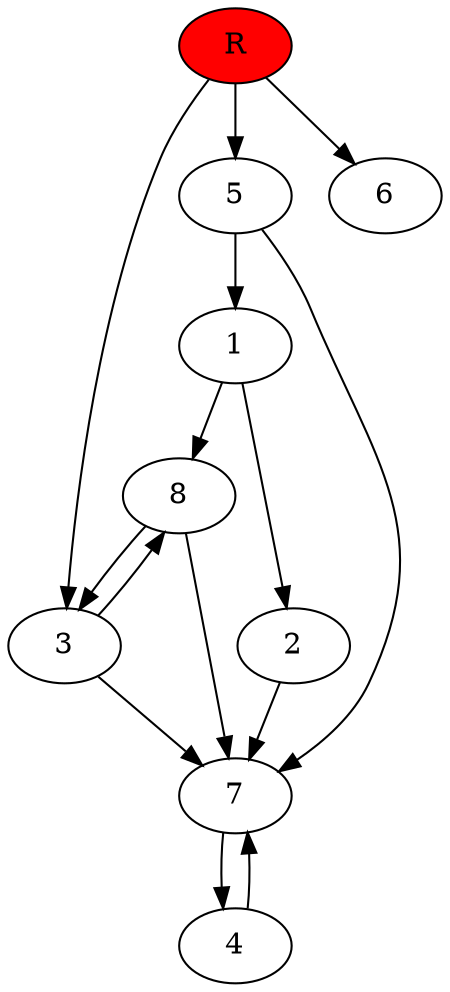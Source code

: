 digraph prb10482 {
	1
	2
	3
	4
	5
	6
	7
	8
	R [fillcolor="#ff0000" style=filled]
	1 -> 2
	1 -> 8
	2 -> 7
	3 -> 7
	3 -> 8
	4 -> 7
	5 -> 1
	5 -> 7
	7 -> 4
	8 -> 3
	8 -> 7
	R -> 3
	R -> 5
	R -> 6
}
